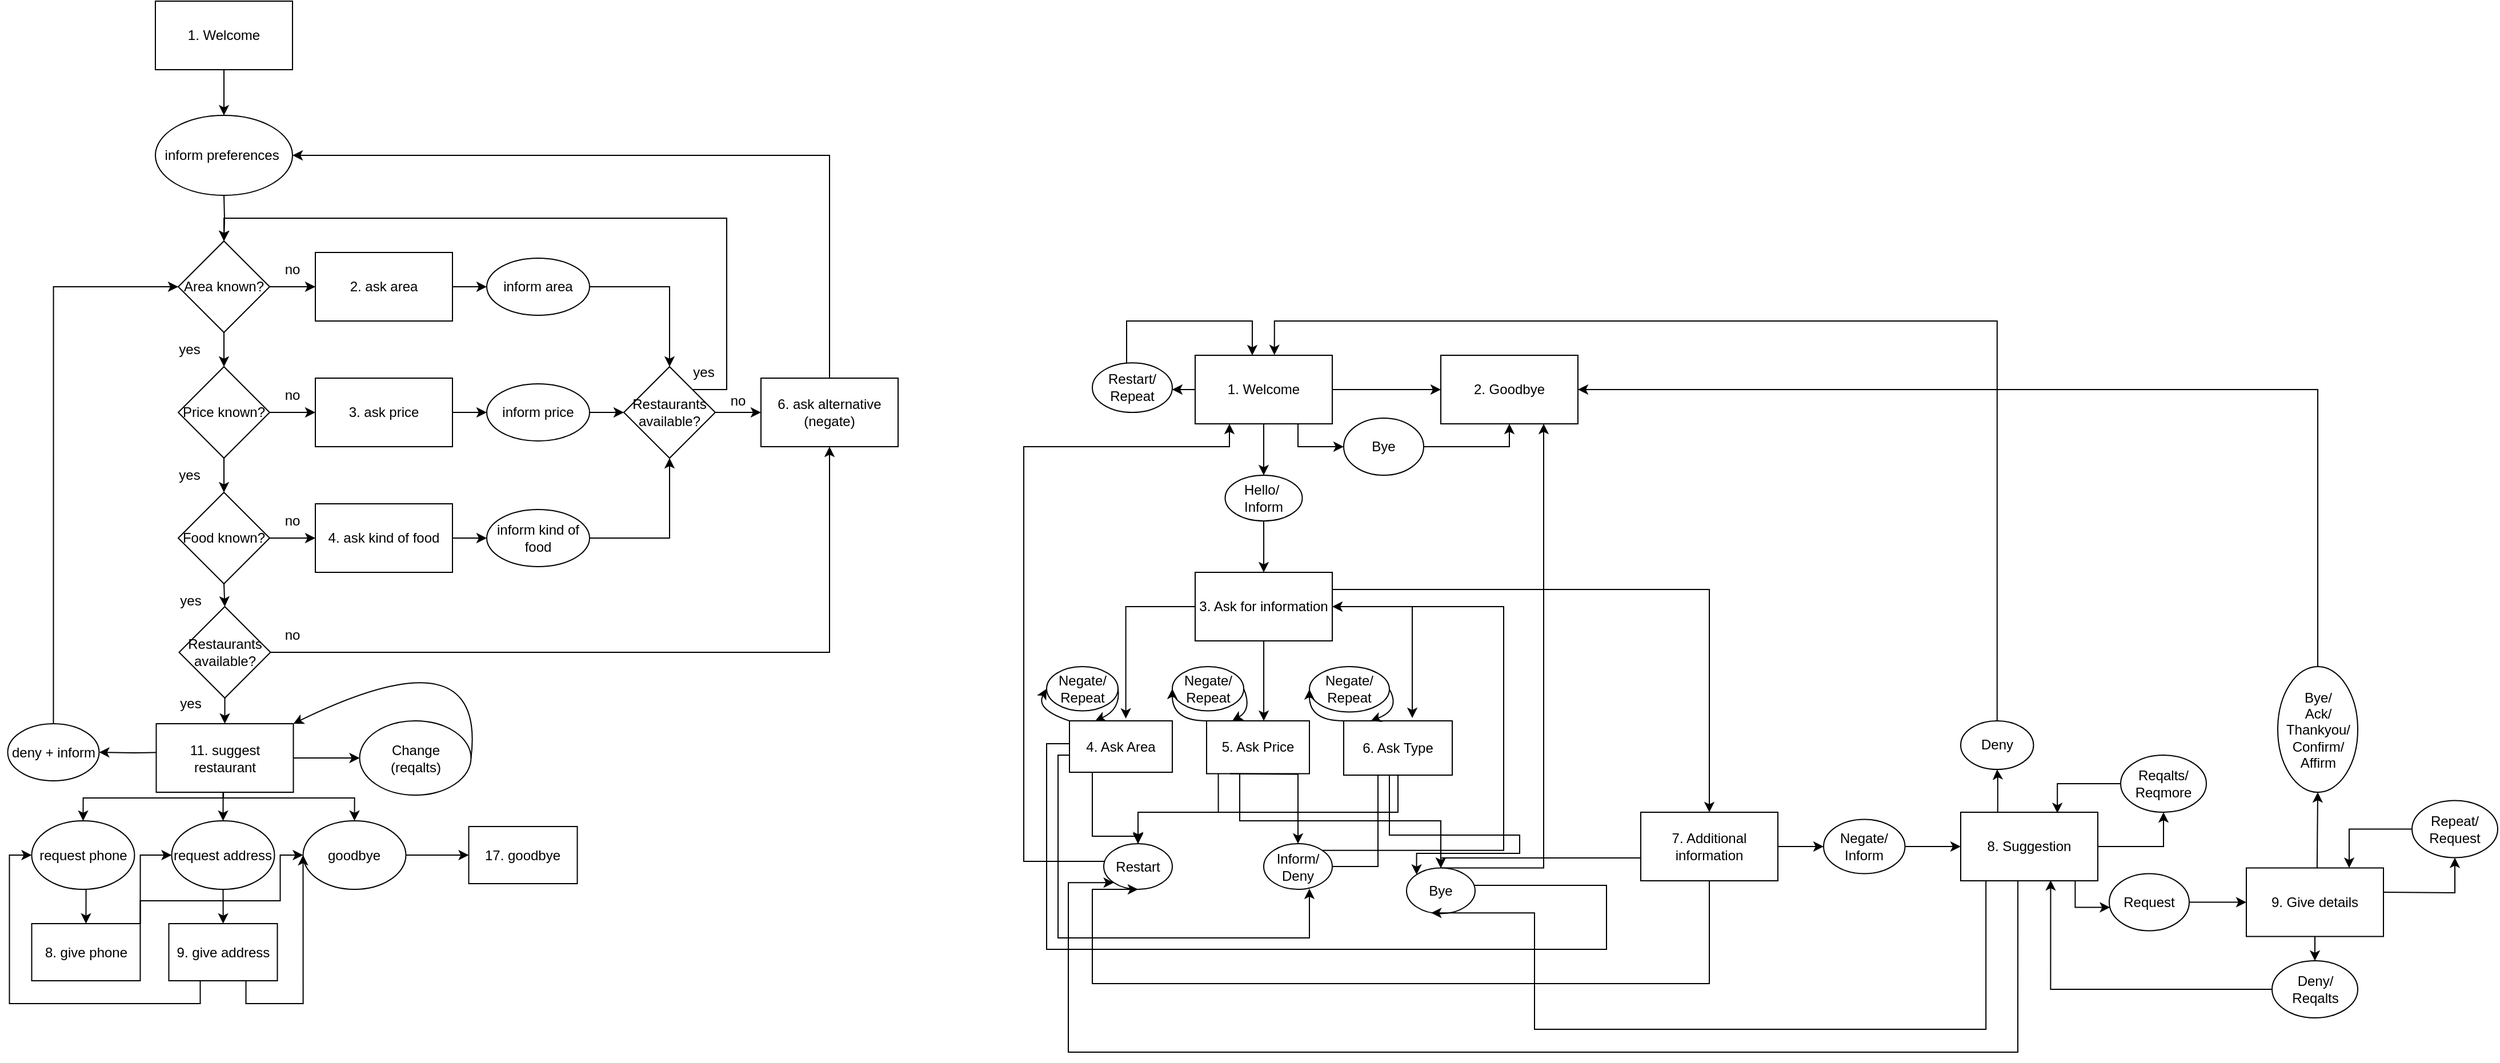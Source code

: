 <mxfile version="22.0.2" type="github">
  <diagram name="Seite-1" id="Z--VdE2tIObyakfptAN0">
    <mxGraphModel dx="1434" dy="790" grid="1" gridSize="10" guides="1" tooltips="1" connect="1" arrows="1" fold="1" page="1" pageScale="1" pageWidth="850" pageHeight="1100" math="0" shadow="0">
      <root>
        <mxCell id="0" />
        <mxCell id="1" parent="0" />
        <mxCell id="nFKd9XZwk59usLzo8zVO-6" style="edgeStyle=orthogonalEdgeStyle;rounded=0;orthogonalLoop=1;jettySize=auto;html=1;exitX=0.5;exitY=1;exitDx=0;exitDy=0;entryX=0.5;entryY=0;entryDx=0;entryDy=0;" parent="1" source="nFKd9XZwk59usLzo8zVO-4" target="nFKd9XZwk59usLzo8zVO-13" edge="1">
          <mxGeometry relative="1" as="geometry">
            <mxPoint x="210" y="180" as="targetPoint" />
          </mxGeometry>
        </mxCell>
        <mxCell id="nFKd9XZwk59usLzo8zVO-4" value="1. Welcome" style="rounded=0;whiteSpace=wrap;html=1;" parent="1" vertex="1">
          <mxGeometry x="150" y="70" width="120" height="60" as="geometry" />
        </mxCell>
        <mxCell id="nFKd9XZwk59usLzo8zVO-11" style="edgeStyle=orthogonalEdgeStyle;rounded=0;orthogonalLoop=1;jettySize=auto;html=1;exitX=0.5;exitY=1;exitDx=0;exitDy=0;entryX=0.5;entryY=0;entryDx=0;entryDy=0;" parent="1" target="nFKd9XZwk59usLzo8zVO-12" edge="1">
          <mxGeometry relative="1" as="geometry">
            <mxPoint x="210" y="240" as="sourcePoint" />
            <mxPoint x="210" y="280" as="targetPoint" />
          </mxGeometry>
        </mxCell>
        <mxCell id="nFKd9XZwk59usLzo8zVO-16" style="edgeStyle=orthogonalEdgeStyle;rounded=0;orthogonalLoop=1;jettySize=auto;html=1;exitX=0.5;exitY=1;exitDx=0;exitDy=0;entryX=0.5;entryY=0;entryDx=0;entryDy=0;" parent="1" source="nFKd9XZwk59usLzo8zVO-12" target="nFKd9XZwk59usLzo8zVO-15" edge="1">
          <mxGeometry relative="1" as="geometry" />
        </mxCell>
        <mxCell id="nFKd9XZwk59usLzo8zVO-18" style="edgeStyle=orthogonalEdgeStyle;rounded=0;orthogonalLoop=1;jettySize=auto;html=1;exitX=1;exitY=0.5;exitDx=0;exitDy=0;" parent="1" source="nFKd9XZwk59usLzo8zVO-12" target="nFKd9XZwk59usLzo8zVO-14" edge="1">
          <mxGeometry relative="1" as="geometry" />
        </mxCell>
        <mxCell id="nFKd9XZwk59usLzo8zVO-12" value="Area known?" style="rhombus;whiteSpace=wrap;html=1;" parent="1" vertex="1">
          <mxGeometry x="170" y="280" width="80" height="80" as="geometry" />
        </mxCell>
        <mxCell id="nFKd9XZwk59usLzo8zVO-13" value="inform preferences&amp;nbsp;" style="ellipse;whiteSpace=wrap;html=1;" parent="1" vertex="1">
          <mxGeometry x="150" y="170" width="120" height="70" as="geometry" />
        </mxCell>
        <mxCell id="nFKd9XZwk59usLzo8zVO-37" style="edgeStyle=orthogonalEdgeStyle;rounded=0;orthogonalLoop=1;jettySize=auto;html=1;exitX=1;exitY=0.5;exitDx=0;exitDy=0;entryX=0;entryY=0.5;entryDx=0;entryDy=0;" parent="1" source="nFKd9XZwk59usLzo8zVO-14" target="nFKd9XZwk59usLzo8zVO-30" edge="1">
          <mxGeometry relative="1" as="geometry" />
        </mxCell>
        <mxCell id="nFKd9XZwk59usLzo8zVO-14" value="2. ask area" style="rounded=0;whiteSpace=wrap;html=1;" parent="1" vertex="1">
          <mxGeometry x="290" y="290" width="120" height="60" as="geometry" />
        </mxCell>
        <mxCell id="nFKd9XZwk59usLzo8zVO-21" style="edgeStyle=orthogonalEdgeStyle;rounded=0;orthogonalLoop=1;jettySize=auto;html=1;exitX=0.5;exitY=1;exitDx=0;exitDy=0;entryX=0.5;entryY=0;entryDx=0;entryDy=0;" parent="1" source="nFKd9XZwk59usLzo8zVO-15" target="nFKd9XZwk59usLzo8zVO-20" edge="1">
          <mxGeometry relative="1" as="geometry" />
        </mxCell>
        <mxCell id="nFKd9XZwk59usLzo8zVO-27" style="edgeStyle=orthogonalEdgeStyle;rounded=0;orthogonalLoop=1;jettySize=auto;html=1;exitX=1;exitY=0.5;exitDx=0;exitDy=0;entryX=0;entryY=0.5;entryDx=0;entryDy=0;" parent="1" source="nFKd9XZwk59usLzo8zVO-15" target="nFKd9XZwk59usLzo8zVO-23" edge="1">
          <mxGeometry relative="1" as="geometry" />
        </mxCell>
        <mxCell id="nFKd9XZwk59usLzo8zVO-15" value="Price known?" style="rhombus;whiteSpace=wrap;html=1;" parent="1" vertex="1">
          <mxGeometry x="170" y="390" width="80" height="80" as="geometry" />
        </mxCell>
        <mxCell id="nFKd9XZwk59usLzo8zVO-17" value="yes" style="text;html=1;strokeColor=none;fillColor=none;align=center;verticalAlign=middle;whiteSpace=wrap;rounded=0;" parent="1" vertex="1">
          <mxGeometry x="150" y="360" width="60" height="30" as="geometry" />
        </mxCell>
        <mxCell id="nFKd9XZwk59usLzo8zVO-19" value="no" style="text;html=1;strokeColor=none;fillColor=none;align=center;verticalAlign=middle;whiteSpace=wrap;rounded=0;" parent="1" vertex="1">
          <mxGeometry x="240" y="290" width="60" height="30" as="geometry" />
        </mxCell>
        <mxCell id="nFKd9XZwk59usLzo8zVO-28" style="edgeStyle=orthogonalEdgeStyle;rounded=0;orthogonalLoop=1;jettySize=auto;html=1;exitX=1;exitY=0.5;exitDx=0;exitDy=0;entryX=0;entryY=0.5;entryDx=0;entryDy=0;" parent="1" source="nFKd9XZwk59usLzo8zVO-20" target="nFKd9XZwk59usLzo8zVO-25" edge="1">
          <mxGeometry relative="1" as="geometry" />
        </mxCell>
        <mxCell id="bP_TAvZEBF7LXmz3NIP_-32" style="edgeStyle=orthogonalEdgeStyle;rounded=0;orthogonalLoop=1;jettySize=auto;html=1;exitX=0.5;exitY=1;exitDx=0;exitDy=0;entryX=0.5;entryY=0;entryDx=0;entryDy=0;" parent="1" source="nFKd9XZwk59usLzo8zVO-20" target="bP_TAvZEBF7LXmz3NIP_-31" edge="1">
          <mxGeometry relative="1" as="geometry" />
        </mxCell>
        <mxCell id="nFKd9XZwk59usLzo8zVO-20" value="Food known?" style="rhombus;whiteSpace=wrap;html=1;" parent="1" vertex="1">
          <mxGeometry x="170" y="500" width="80" height="80" as="geometry" />
        </mxCell>
        <mxCell id="nFKd9XZwk59usLzo8zVO-22" value="yes" style="text;html=1;strokeColor=none;fillColor=none;align=center;verticalAlign=middle;whiteSpace=wrap;rounded=0;" parent="1" vertex="1">
          <mxGeometry x="150" y="470" width="60" height="30" as="geometry" />
        </mxCell>
        <mxCell id="nFKd9XZwk59usLzo8zVO-38" style="edgeStyle=orthogonalEdgeStyle;rounded=0;orthogonalLoop=1;jettySize=auto;html=1;exitX=1;exitY=0.5;exitDx=0;exitDy=0;entryX=0;entryY=0.5;entryDx=0;entryDy=0;" parent="1" source="nFKd9XZwk59usLzo8zVO-23" target="nFKd9XZwk59usLzo8zVO-35" edge="1">
          <mxGeometry relative="1" as="geometry" />
        </mxCell>
        <mxCell id="nFKd9XZwk59usLzo8zVO-23" value="3. ask price" style="rounded=0;whiteSpace=wrap;html=1;" parent="1" vertex="1">
          <mxGeometry x="290" y="400" width="120" height="60" as="geometry" />
        </mxCell>
        <mxCell id="nFKd9XZwk59usLzo8zVO-24" value="no" style="text;html=1;strokeColor=none;fillColor=none;align=center;verticalAlign=middle;whiteSpace=wrap;rounded=0;" parent="1" vertex="1">
          <mxGeometry x="240" y="400" width="60" height="30" as="geometry" />
        </mxCell>
        <mxCell id="nFKd9XZwk59usLzo8zVO-44" style="edgeStyle=orthogonalEdgeStyle;rounded=0;orthogonalLoop=1;jettySize=auto;html=1;exitX=1;exitY=0.5;exitDx=0;exitDy=0;entryX=0;entryY=0.5;entryDx=0;entryDy=0;" parent="1" source="nFKd9XZwk59usLzo8zVO-25" target="nFKd9XZwk59usLzo8zVO-41" edge="1">
          <mxGeometry relative="1" as="geometry" />
        </mxCell>
        <mxCell id="nFKd9XZwk59usLzo8zVO-25" value="4. ask kind of food" style="rounded=0;whiteSpace=wrap;html=1;" parent="1" vertex="1">
          <mxGeometry x="290" y="510" width="120" height="60" as="geometry" />
        </mxCell>
        <mxCell id="nFKd9XZwk59usLzo8zVO-26" value="no" style="text;html=1;strokeColor=none;fillColor=none;align=center;verticalAlign=middle;whiteSpace=wrap;rounded=0;" parent="1" vertex="1">
          <mxGeometry x="240" y="510" width="60" height="30" as="geometry" />
        </mxCell>
        <mxCell id="bP_TAvZEBF7LXmz3NIP_-22" style="edgeStyle=orthogonalEdgeStyle;rounded=0;orthogonalLoop=1;jettySize=auto;html=1;exitX=1;exitY=0.5;exitDx=0;exitDy=0;entryX=0.5;entryY=0;entryDx=0;entryDy=0;" parent="1" source="nFKd9XZwk59usLzo8zVO-30" target="nFKd9XZwk59usLzo8zVO-54" edge="1">
          <mxGeometry relative="1" as="geometry" />
        </mxCell>
        <mxCell id="nFKd9XZwk59usLzo8zVO-30" value="inform area" style="ellipse;whiteSpace=wrap;html=1;" parent="1" vertex="1">
          <mxGeometry x="440" y="295" width="90" height="50" as="geometry" />
        </mxCell>
        <mxCell id="bP_TAvZEBF7LXmz3NIP_-23" style="edgeStyle=orthogonalEdgeStyle;rounded=0;orthogonalLoop=1;jettySize=auto;html=1;exitX=1;exitY=0.5;exitDx=0;exitDy=0;entryX=0;entryY=0.5;entryDx=0;entryDy=0;" parent="1" source="nFKd9XZwk59usLzo8zVO-35" target="nFKd9XZwk59usLzo8zVO-54" edge="1">
          <mxGeometry relative="1" as="geometry" />
        </mxCell>
        <mxCell id="nFKd9XZwk59usLzo8zVO-35" value="inform price" style="ellipse;whiteSpace=wrap;html=1;" parent="1" vertex="1">
          <mxGeometry x="440" y="405" width="90" height="50" as="geometry" />
        </mxCell>
        <mxCell id="bP_TAvZEBF7LXmz3NIP_-24" style="edgeStyle=orthogonalEdgeStyle;rounded=0;orthogonalLoop=1;jettySize=auto;html=1;exitX=1;exitY=0.5;exitDx=0;exitDy=0;entryX=0.5;entryY=1;entryDx=0;entryDy=0;" parent="1" source="nFKd9XZwk59usLzo8zVO-41" target="nFKd9XZwk59usLzo8zVO-54" edge="1">
          <mxGeometry relative="1" as="geometry" />
        </mxCell>
        <mxCell id="nFKd9XZwk59usLzo8zVO-41" value="inform kind of food" style="ellipse;whiteSpace=wrap;html=1;" parent="1" vertex="1">
          <mxGeometry x="440" y="515" width="90" height="50" as="geometry" />
        </mxCell>
        <mxCell id="nFKd9XZwk59usLzo8zVO-48" style="edgeStyle=orthogonalEdgeStyle;rounded=0;orthogonalLoop=1;jettySize=auto;html=1;exitX=0;exitY=0.5;exitDx=0;exitDy=0;entryX=1;entryY=0.5;entryDx=0;entryDy=0;" parent="1" target="nFKd9XZwk59usLzo8zVO-47" edge="1">
          <mxGeometry relative="1" as="geometry">
            <mxPoint x="160.75" y="727.5" as="sourcePoint" />
          </mxGeometry>
        </mxCell>
        <mxCell id="nFKd9XZwk59usLzo8zVO-49" style="edgeStyle=orthogonalEdgeStyle;rounded=0;orthogonalLoop=1;jettySize=auto;html=1;exitX=0.5;exitY=0;exitDx=0;exitDy=0;entryX=0;entryY=0.5;entryDx=0;entryDy=0;" parent="1" source="nFKd9XZwk59usLzo8zVO-47" target="nFKd9XZwk59usLzo8zVO-12" edge="1">
          <mxGeometry relative="1" as="geometry" />
        </mxCell>
        <mxCell id="nFKd9XZwk59usLzo8zVO-47" value="deny + inform" style="ellipse;whiteSpace=wrap;html=1;" parent="1" vertex="1">
          <mxGeometry x="20.75" y="702.5" width="80" height="50" as="geometry" />
        </mxCell>
        <mxCell id="bP_TAvZEBF7LXmz3NIP_-30" style="edgeStyle=orthogonalEdgeStyle;rounded=0;orthogonalLoop=1;jettySize=auto;html=1;exitX=0.5;exitY=0;exitDx=0;exitDy=0;entryX=1;entryY=0.5;entryDx=0;entryDy=0;" parent="1" source="nFKd9XZwk59usLzo8zVO-53" target="nFKd9XZwk59usLzo8zVO-13" edge="1">
          <mxGeometry relative="1" as="geometry" />
        </mxCell>
        <mxCell id="nFKd9XZwk59usLzo8zVO-53" value="6. ask alternative (negate)" style="rounded=0;whiteSpace=wrap;html=1;" parent="1" vertex="1">
          <mxGeometry x="680" y="400" width="120" height="60" as="geometry" />
        </mxCell>
        <mxCell id="bP_TAvZEBF7LXmz3NIP_-25" style="edgeStyle=orthogonalEdgeStyle;rounded=0;orthogonalLoop=1;jettySize=auto;html=1;exitX=1;exitY=0.5;exitDx=0;exitDy=0;entryX=0;entryY=0.5;entryDx=0;entryDy=0;" parent="1" source="nFKd9XZwk59usLzo8zVO-54" target="nFKd9XZwk59usLzo8zVO-53" edge="1">
          <mxGeometry relative="1" as="geometry" />
        </mxCell>
        <mxCell id="bP_TAvZEBF7LXmz3NIP_-26" style="edgeStyle=orthogonalEdgeStyle;rounded=0;orthogonalLoop=1;jettySize=auto;html=1;exitX=1;exitY=0;exitDx=0;exitDy=0;entryX=0.5;entryY=0;entryDx=0;entryDy=0;" parent="1" source="nFKd9XZwk59usLzo8zVO-54" target="nFKd9XZwk59usLzo8zVO-12" edge="1">
          <mxGeometry relative="1" as="geometry">
            <Array as="points">
              <mxPoint x="650" y="410" />
              <mxPoint x="650" y="260" />
              <mxPoint x="210" y="260" />
            </Array>
          </mxGeometry>
        </mxCell>
        <mxCell id="nFKd9XZwk59usLzo8zVO-54" value="Restaurants available?" style="rhombus;whiteSpace=wrap;html=1;" parent="1" vertex="1">
          <mxGeometry x="560" y="390" width="80" height="80" as="geometry" />
        </mxCell>
        <mxCell id="nFKd9XZwk59usLzo8zVO-60" style="edgeStyle=orthogonalEdgeStyle;rounded=0;orthogonalLoop=1;jettySize=auto;html=1;exitX=1;exitY=0.5;exitDx=0;exitDy=0;entryX=0;entryY=0.5;entryDx=0;entryDy=0;" parent="1" source="nFKd9XZwk59usLzo8zVO-55" target="nFKd9XZwk59usLzo8zVO-59" edge="1">
          <mxGeometry relative="1" as="geometry" />
        </mxCell>
        <mxCell id="bP_TAvZEBF7LXmz3NIP_-2" style="edgeStyle=orthogonalEdgeStyle;rounded=0;orthogonalLoop=1;jettySize=auto;html=1;exitX=0.5;exitY=1;exitDx=0;exitDy=0;entryX=0.5;entryY=0;entryDx=0;entryDy=0;" parent="1" source="nFKd9XZwk59usLzo8zVO-55" target="nFKd9XZwk59usLzo8zVO-65" edge="1">
          <mxGeometry relative="1" as="geometry" />
        </mxCell>
        <mxCell id="bP_TAvZEBF7LXmz3NIP_-5" style="edgeStyle=orthogonalEdgeStyle;rounded=0;orthogonalLoop=1;jettySize=auto;html=1;exitX=0.488;exitY=0.993;exitDx=0;exitDy=0;entryX=0.5;entryY=0;entryDx=0;entryDy=0;exitPerimeter=0;" parent="1" source="nFKd9XZwk59usLzo8zVO-55" target="nFKd9XZwk59usLzo8zVO-64" edge="1">
          <mxGeometry relative="1" as="geometry">
            <Array as="points">
              <mxPoint x="209.75" y="767.5" />
              <mxPoint x="86.75" y="767.5" />
            </Array>
          </mxGeometry>
        </mxCell>
        <mxCell id="bP_TAvZEBF7LXmz3NIP_-6" style="edgeStyle=orthogonalEdgeStyle;rounded=0;orthogonalLoop=1;jettySize=auto;html=1;exitX=0.49;exitY=0.997;exitDx=0;exitDy=0;entryX=0.5;entryY=0;entryDx=0;entryDy=0;exitPerimeter=0;" parent="1" source="nFKd9XZwk59usLzo8zVO-55" target="nFKd9XZwk59usLzo8zVO-66" edge="1">
          <mxGeometry relative="1" as="geometry">
            <Array as="points">
              <mxPoint x="209.75" y="767.5" />
              <mxPoint x="323.75" y="767.5" />
            </Array>
          </mxGeometry>
        </mxCell>
        <mxCell id="nFKd9XZwk59usLzo8zVO-55" value="11. suggest restaurant" style="rounded=0;whiteSpace=wrap;html=1;" parent="1" vertex="1">
          <mxGeometry x="150.75" y="702.5" width="120" height="60" as="geometry" />
        </mxCell>
        <mxCell id="nFKd9XZwk59usLzo8zVO-58" value="yes" style="text;html=1;strokeColor=none;fillColor=none;align=center;verticalAlign=middle;whiteSpace=wrap;rounded=0;" parent="1" vertex="1">
          <mxGeometry x="150.75" y="580" width="60" height="30" as="geometry" />
        </mxCell>
        <mxCell id="nFKd9XZwk59usLzo8zVO-59" value="Change&lt;br style=&quot;border-color: var(--border-color);&quot;&gt;(reqalts)" style="ellipse;whiteSpace=wrap;html=1;" parent="1" vertex="1">
          <mxGeometry x="328.75" y="700" width="97.5" height="65" as="geometry" />
        </mxCell>
        <mxCell id="nFKd9XZwk59usLzo8zVO-63" value="" style="curved=1;endArrow=classic;html=1;rounded=0;exitX=1;exitY=0.5;exitDx=0;exitDy=0;entryX=1;entryY=0;entryDx=0;entryDy=0;" parent="1" source="nFKd9XZwk59usLzo8zVO-59" target="nFKd9XZwk59usLzo8zVO-55" edge="1">
          <mxGeometry width="50" height="50" relative="1" as="geometry">
            <mxPoint x="390" y="620" as="sourcePoint" />
            <mxPoint x="440" y="570" as="targetPoint" />
            <Array as="points">
              <mxPoint x="440" y="620" />
            </Array>
          </mxGeometry>
        </mxCell>
        <mxCell id="bP_TAvZEBF7LXmz3NIP_-7" style="edgeStyle=orthogonalEdgeStyle;rounded=0;orthogonalLoop=1;jettySize=auto;html=1;exitX=0.5;exitY=1;exitDx=0;exitDy=0;entryX=0.5;entryY=0;entryDx=0;entryDy=0;" parent="1" source="nFKd9XZwk59usLzo8zVO-64" target="nFKd9XZwk59usLzo8zVO-67" edge="1">
          <mxGeometry relative="1" as="geometry" />
        </mxCell>
        <mxCell id="nFKd9XZwk59usLzo8zVO-64" value="request phone" style="ellipse;whiteSpace=wrap;html=1;" parent="1" vertex="1">
          <mxGeometry x="41.75" y="787.5" width="90" height="60" as="geometry" />
        </mxCell>
        <mxCell id="bP_TAvZEBF7LXmz3NIP_-16" style="edgeStyle=orthogonalEdgeStyle;rounded=0;orthogonalLoop=1;jettySize=auto;html=1;exitX=0.5;exitY=1;exitDx=0;exitDy=0;" parent="1" source="nFKd9XZwk59usLzo8zVO-65" target="nFKd9XZwk59usLzo8zVO-68" edge="1">
          <mxGeometry relative="1" as="geometry" />
        </mxCell>
        <mxCell id="nFKd9XZwk59usLzo8zVO-65" value="request address" style="ellipse;whiteSpace=wrap;html=1;" parent="1" vertex="1">
          <mxGeometry x="164.25" y="787.5" width="90" height="60" as="geometry" />
        </mxCell>
        <mxCell id="bP_TAvZEBF7LXmz3NIP_-21" style="edgeStyle=orthogonalEdgeStyle;rounded=0;orthogonalLoop=1;jettySize=auto;html=1;exitX=1;exitY=0.5;exitDx=0;exitDy=0;entryX=0;entryY=0.5;entryDx=0;entryDy=0;" parent="1" source="nFKd9XZwk59usLzo8zVO-66" target="nFKd9XZwk59usLzo8zVO-70" edge="1">
          <mxGeometry relative="1" as="geometry" />
        </mxCell>
        <mxCell id="nFKd9XZwk59usLzo8zVO-66" value="goodbye" style="ellipse;whiteSpace=wrap;html=1;" parent="1" vertex="1">
          <mxGeometry x="279.25" y="787.5" width="90" height="60" as="geometry" />
        </mxCell>
        <mxCell id="bP_TAvZEBF7LXmz3NIP_-14" style="edgeStyle=orthogonalEdgeStyle;rounded=0;orthogonalLoop=1;jettySize=auto;html=1;exitX=1;exitY=0;exitDx=0;exitDy=0;entryX=0;entryY=0.5;entryDx=0;entryDy=0;" parent="1" source="nFKd9XZwk59usLzo8zVO-67" target="nFKd9XZwk59usLzo8zVO-65" edge="1">
          <mxGeometry relative="1" as="geometry" />
        </mxCell>
        <mxCell id="bP_TAvZEBF7LXmz3NIP_-15" style="edgeStyle=orthogonalEdgeStyle;rounded=0;orthogonalLoop=1;jettySize=auto;html=1;exitX=1;exitY=0;exitDx=0;exitDy=0;entryX=0;entryY=0.5;entryDx=0;entryDy=0;" parent="1" source="nFKd9XZwk59usLzo8zVO-67" target="nFKd9XZwk59usLzo8zVO-66" edge="1">
          <mxGeometry relative="1" as="geometry">
            <Array as="points">
              <mxPoint x="136.25" y="857.5" />
              <mxPoint x="259.25" y="857.5" />
              <mxPoint x="259.25" y="817.5" />
            </Array>
          </mxGeometry>
        </mxCell>
        <mxCell id="nFKd9XZwk59usLzo8zVO-67" value="8. give phone" style="rounded=0;whiteSpace=wrap;html=1;" parent="1" vertex="1">
          <mxGeometry x="41.75" y="877.5" width="95" height="50" as="geometry" />
        </mxCell>
        <mxCell id="bP_TAvZEBF7LXmz3NIP_-17" style="edgeStyle=orthogonalEdgeStyle;rounded=0;orthogonalLoop=1;jettySize=auto;html=1;exitX=0;exitY=0;exitDx=0;exitDy=0;" parent="1" source="nFKd9XZwk59usLzo8zVO-68" edge="1">
          <mxGeometry relative="1" as="geometry">
            <mxPoint x="161.56" y="877.5" as="targetPoint" />
          </mxGeometry>
        </mxCell>
        <mxCell id="bP_TAvZEBF7LXmz3NIP_-19" style="edgeStyle=orthogonalEdgeStyle;rounded=0;orthogonalLoop=1;jettySize=auto;html=1;exitX=0.5;exitY=1;exitDx=0;exitDy=0;entryX=0;entryY=0.5;entryDx=0;entryDy=0;" parent="1" source="nFKd9XZwk59usLzo8zVO-68" target="nFKd9XZwk59usLzo8zVO-64" edge="1">
          <mxGeometry relative="1" as="geometry">
            <Array as="points">
              <mxPoint x="189.25" y="927.5" />
              <mxPoint x="189.25" y="947.5" />
              <mxPoint x="22.25" y="947.5" />
              <mxPoint x="22.25" y="817.5" />
            </Array>
          </mxGeometry>
        </mxCell>
        <mxCell id="bP_TAvZEBF7LXmz3NIP_-20" style="edgeStyle=orthogonalEdgeStyle;rounded=0;orthogonalLoop=1;jettySize=auto;html=1;exitX=0.5;exitY=1;exitDx=0;exitDy=0;" parent="1" source="nFKd9XZwk59usLzo8zVO-68" edge="1">
          <mxGeometry relative="1" as="geometry">
            <mxPoint x="279.25" y="817.5" as="targetPoint" />
            <Array as="points">
              <mxPoint x="229.25" y="927.5" />
              <mxPoint x="229.25" y="947.5" />
              <mxPoint x="279.25" y="947.5" />
            </Array>
          </mxGeometry>
        </mxCell>
        <mxCell id="nFKd9XZwk59usLzo8zVO-68" value="9. give address" style="rounded=0;whiteSpace=wrap;html=1;" parent="1" vertex="1">
          <mxGeometry x="161.75" y="877.5" width="95" height="50" as="geometry" />
        </mxCell>
        <mxCell id="nFKd9XZwk59usLzo8zVO-70" value="17. goodbye" style="rounded=0;whiteSpace=wrap;html=1;" parent="1" vertex="1">
          <mxGeometry x="424.25" y="792.5" width="95" height="50" as="geometry" />
        </mxCell>
        <mxCell id="bP_TAvZEBF7LXmz3NIP_-28" value="no" style="text;html=1;strokeColor=none;fillColor=none;align=center;verticalAlign=middle;whiteSpace=wrap;rounded=0;" parent="1" vertex="1">
          <mxGeometry x="630" y="405" width="60" height="30" as="geometry" />
        </mxCell>
        <mxCell id="bP_TAvZEBF7LXmz3NIP_-29" value="yes" style="text;html=1;strokeColor=none;fillColor=none;align=center;verticalAlign=middle;whiteSpace=wrap;rounded=0;" parent="1" vertex="1">
          <mxGeometry x="600" y="380" width="60" height="30" as="geometry" />
        </mxCell>
        <mxCell id="bP_TAvZEBF7LXmz3NIP_-33" style="edgeStyle=orthogonalEdgeStyle;rounded=0;orthogonalLoop=1;jettySize=auto;html=1;exitX=0.5;exitY=1;exitDx=0;exitDy=0;entryX=0.5;entryY=0;entryDx=0;entryDy=0;" parent="1" source="bP_TAvZEBF7LXmz3NIP_-31" target="nFKd9XZwk59usLzo8zVO-55" edge="1">
          <mxGeometry relative="1" as="geometry" />
        </mxCell>
        <mxCell id="bP_TAvZEBF7LXmz3NIP_-35" style="edgeStyle=orthogonalEdgeStyle;rounded=0;orthogonalLoop=1;jettySize=auto;html=1;exitX=1;exitY=0.5;exitDx=0;exitDy=0;entryX=0.5;entryY=1;entryDx=0;entryDy=0;" parent="1" source="bP_TAvZEBF7LXmz3NIP_-31" target="nFKd9XZwk59usLzo8zVO-53" edge="1">
          <mxGeometry relative="1" as="geometry" />
        </mxCell>
        <mxCell id="bP_TAvZEBF7LXmz3NIP_-31" value="Restaurants available?" style="rhombus;whiteSpace=wrap;html=1;" parent="1" vertex="1">
          <mxGeometry x="170.75" y="600" width="80" height="80" as="geometry" />
        </mxCell>
        <mxCell id="bP_TAvZEBF7LXmz3NIP_-34" value="yes" style="text;html=1;strokeColor=none;fillColor=none;align=center;verticalAlign=middle;whiteSpace=wrap;rounded=0;" parent="1" vertex="1">
          <mxGeometry x="150.75" y="670" width="60" height="30" as="geometry" />
        </mxCell>
        <mxCell id="bP_TAvZEBF7LXmz3NIP_-36" value="no" style="text;html=1;strokeColor=none;fillColor=none;align=center;verticalAlign=middle;whiteSpace=wrap;rounded=0;" parent="1" vertex="1">
          <mxGeometry x="240" y="610" width="60" height="30" as="geometry" />
        </mxCell>
        <mxCell id="SjfyB3PK_ZTr_FAXUnH7-68" style="edgeStyle=orthogonalEdgeStyle;rounded=0;orthogonalLoop=1;jettySize=auto;html=1;entryX=0;entryY=0.5;entryDx=0;entryDy=0;" parent="1" source="SjfyB3PK_ZTr_FAXUnH7-66" target="SjfyB3PK_ZTr_FAXUnH7-67" edge="1">
          <mxGeometry relative="1" as="geometry" />
        </mxCell>
        <mxCell id="SjfyB3PK_ZTr_FAXUnH7-71" style="edgeStyle=orthogonalEdgeStyle;rounded=0;orthogonalLoop=1;jettySize=auto;html=1;entryX=0.5;entryY=0;entryDx=0;entryDy=0;" parent="1" source="SjfyB3PK_ZTr_FAXUnH7-66" target="SjfyB3PK_ZTr_FAXUnH7-70" edge="1">
          <mxGeometry relative="1" as="geometry" />
        </mxCell>
        <mxCell id="SjfyB3PK_ZTr_FAXUnH7-74" style="edgeStyle=orthogonalEdgeStyle;rounded=0;orthogonalLoop=1;jettySize=auto;html=1;entryX=0;entryY=0.5;entryDx=0;entryDy=0;exitX=0.25;exitY=0;exitDx=0;exitDy=0;" parent="1" source="SjfyB3PK_ZTr_FAXUnH7-66" target="SjfyB3PK_ZTr_FAXUnH7-73" edge="1">
          <mxGeometry relative="1" as="geometry">
            <Array as="points">
              <mxPoint x="1150" y="460" />
            </Array>
          </mxGeometry>
        </mxCell>
        <mxCell id="SjfyB3PK_ZTr_FAXUnH7-81" style="edgeStyle=orthogonalEdgeStyle;rounded=0;orthogonalLoop=1;jettySize=auto;html=1;" parent="1" source="SjfyB3PK_ZTr_FAXUnH7-66" target="SjfyB3PK_ZTr_FAXUnH7-80" edge="1">
          <mxGeometry relative="1" as="geometry">
            <Array as="points">
              <mxPoint x="1040" y="420" />
              <mxPoint x="1040" y="420" />
            </Array>
          </mxGeometry>
        </mxCell>
        <mxCell id="SjfyB3PK_ZTr_FAXUnH7-66" value="1. Welcome" style="rounded=0;whiteSpace=wrap;html=1;direction=west;" parent="1" vertex="1">
          <mxGeometry x="1060" y="380" width="120" height="60" as="geometry" />
        </mxCell>
        <mxCell id="SjfyB3PK_ZTr_FAXUnH7-67" value="2. Goodbye" style="rounded=0;whiteSpace=wrap;html=1;" parent="1" vertex="1">
          <mxGeometry x="1275" y="380" width="120" height="60" as="geometry" />
        </mxCell>
        <mxCell id="SjfyB3PK_ZTr_FAXUnH7-88" style="edgeStyle=orthogonalEdgeStyle;rounded=0;orthogonalLoop=1;jettySize=auto;html=1;entryX=0.548;entryY=-0.044;entryDx=0;entryDy=0;entryPerimeter=0;exitX=0;exitY=0.5;exitDx=0;exitDy=0;" parent="1" source="SjfyB3PK_ZTr_FAXUnH7-69" target="SjfyB3PK_ZTr_FAXUnH7-83" edge="1">
          <mxGeometry relative="1" as="geometry">
            <mxPoint x="1030" y="690" as="targetPoint" />
          </mxGeometry>
        </mxCell>
        <mxCell id="SjfyB3PK_ZTr_FAXUnH7-91" style="edgeStyle=orthogonalEdgeStyle;rounded=0;orthogonalLoop=1;jettySize=auto;html=1;exitX=1;exitY=0.5;exitDx=0;exitDy=0;entryX=0.632;entryY=-0.053;entryDx=0;entryDy=0;entryPerimeter=0;" parent="1" source="SjfyB3PK_ZTr_FAXUnH7-69" target="SjfyB3PK_ZTr_FAXUnH7-86" edge="1">
          <mxGeometry relative="1" as="geometry" />
        </mxCell>
        <mxCell id="SjfyB3PK_ZTr_FAXUnH7-134" style="edgeStyle=orthogonalEdgeStyle;rounded=0;orthogonalLoop=1;jettySize=auto;html=1;exitX=1;exitY=0.25;exitDx=0;exitDy=0;entryX=0.5;entryY=0;entryDx=0;entryDy=0;" parent="1" source="SjfyB3PK_ZTr_FAXUnH7-69" target="SjfyB3PK_ZTr_FAXUnH7-132" edge="1">
          <mxGeometry relative="1" as="geometry">
            <Array as="points">
              <mxPoint x="1510" y="585" />
            </Array>
          </mxGeometry>
        </mxCell>
        <mxCell id="SjfyB3PK_ZTr_FAXUnH7-69" value="3. Ask for information" style="rounded=0;whiteSpace=wrap;html=1;" parent="1" vertex="1">
          <mxGeometry x="1060" y="570" width="120" height="60" as="geometry" />
        </mxCell>
        <mxCell id="SjfyB3PK_ZTr_FAXUnH7-72" style="edgeStyle=orthogonalEdgeStyle;rounded=0;orthogonalLoop=1;jettySize=auto;html=1;entryX=0.5;entryY=0;entryDx=0;entryDy=0;" parent="1" source="SjfyB3PK_ZTr_FAXUnH7-70" target="SjfyB3PK_ZTr_FAXUnH7-69" edge="1">
          <mxGeometry relative="1" as="geometry" />
        </mxCell>
        <mxCell id="SjfyB3PK_ZTr_FAXUnH7-70" value="Hello/&amp;nbsp;&lt;br&gt;Inform" style="ellipse;whiteSpace=wrap;html=1;" parent="1" vertex="1">
          <mxGeometry x="1086.25" y="485" width="67.5" height="40" as="geometry" />
        </mxCell>
        <mxCell id="SjfyB3PK_ZTr_FAXUnH7-75" style="edgeStyle=orthogonalEdgeStyle;rounded=0;orthogonalLoop=1;jettySize=auto;html=1;entryX=0.5;entryY=1;entryDx=0;entryDy=0;" parent="1" source="SjfyB3PK_ZTr_FAXUnH7-73" target="SjfyB3PK_ZTr_FAXUnH7-67" edge="1">
          <mxGeometry relative="1" as="geometry" />
        </mxCell>
        <mxCell id="SjfyB3PK_ZTr_FAXUnH7-73" value="Bye" style="ellipse;whiteSpace=wrap;html=1;" parent="1" vertex="1">
          <mxGeometry x="1190" y="435" width="70" height="50" as="geometry" />
        </mxCell>
        <mxCell id="SjfyB3PK_ZTr_FAXUnH7-82" style="edgeStyle=orthogonalEdgeStyle;rounded=0;orthogonalLoop=1;jettySize=auto;html=1;" parent="1" source="SjfyB3PK_ZTr_FAXUnH7-80" edge="1">
          <mxGeometry relative="1" as="geometry">
            <mxPoint x="1110" y="380" as="targetPoint" />
            <Array as="points">
              <mxPoint x="1000" y="350" />
              <mxPoint x="1110" y="350" />
              <mxPoint x="1110" y="380" />
            </Array>
          </mxGeometry>
        </mxCell>
        <mxCell id="SjfyB3PK_ZTr_FAXUnH7-80" value="Restart/&lt;br&gt;Repeat" style="ellipse;whiteSpace=wrap;html=1;" parent="1" vertex="1">
          <mxGeometry x="970" y="386.66" width="70" height="43.34" as="geometry" />
        </mxCell>
        <mxCell id="SjfyB3PK_ZTr_FAXUnH7-126" style="edgeStyle=orthogonalEdgeStyle;rounded=0;orthogonalLoop=1;jettySize=auto;html=1;entryX=0.501;entryY=-0.03;entryDx=0;entryDy=0;entryPerimeter=0;" parent="1" source="SjfyB3PK_ZTr_FAXUnH7-83" target="SjfyB3PK_ZTr_FAXUnH7-98" edge="1">
          <mxGeometry relative="1" as="geometry">
            <Array as="points">
              <mxPoint x="970" y="801" />
            </Array>
          </mxGeometry>
        </mxCell>
        <mxCell id="SjfyB3PK_ZTr_FAXUnH7-127" style="edgeStyle=orthogonalEdgeStyle;rounded=0;orthogonalLoop=1;jettySize=auto;html=1;entryX=1;entryY=1;entryDx=0;entryDy=0;" parent="1" source="SjfyB3PK_ZTr_FAXUnH7-83" target="SjfyB3PK_ZTr_FAXUnH7-99" edge="1">
          <mxGeometry relative="1" as="geometry">
            <Array as="points">
              <mxPoint x="930" y="720" />
              <mxPoint x="930" y="900" />
              <mxPoint x="1420" y="900" />
              <mxPoint x="1420" y="844" />
            </Array>
          </mxGeometry>
        </mxCell>
        <mxCell id="SjfyB3PK_ZTr_FAXUnH7-128" style="edgeStyle=orthogonalEdgeStyle;rounded=0;orthogonalLoop=1;jettySize=auto;html=1;entryX=0.657;entryY=0.986;entryDx=0;entryDy=0;entryPerimeter=0;" parent="1" source="SjfyB3PK_ZTr_FAXUnH7-83" target="SjfyB3PK_ZTr_FAXUnH7-100" edge="1">
          <mxGeometry relative="1" as="geometry">
            <Array as="points">
              <mxPoint x="940" y="730" />
              <mxPoint x="940" y="890" />
              <mxPoint x="1160" y="890" />
              <mxPoint x="1160" y="847" />
            </Array>
          </mxGeometry>
        </mxCell>
        <mxCell id="SjfyB3PK_ZTr_FAXUnH7-83" value="4. Ask Area" style="rounded=0;whiteSpace=wrap;html=1;" parent="1" vertex="1">
          <mxGeometry x="950" y="700" width="90" height="45" as="geometry" />
        </mxCell>
        <mxCell id="SjfyB3PK_ZTr_FAXUnH7-119" style="edgeStyle=orthogonalEdgeStyle;rounded=0;orthogonalLoop=1;jettySize=auto;html=1;entryX=0.5;entryY=0;entryDx=0;entryDy=0;exitX=0.322;exitY=1.002;exitDx=0;exitDy=0;exitPerimeter=0;" parent="1" source="SjfyB3PK_ZTr_FAXUnH7-85" target="SjfyB3PK_ZTr_FAXUnH7-99" edge="1">
          <mxGeometry relative="1" as="geometry" />
        </mxCell>
        <mxCell id="SjfyB3PK_ZTr_FAXUnH7-122" style="edgeStyle=orthogonalEdgeStyle;rounded=0;orthogonalLoop=1;jettySize=auto;html=1;exitX=0.114;exitY=0.989;exitDx=0;exitDy=0;entryX=0.5;entryY=0;entryDx=0;entryDy=0;exitPerimeter=0;" parent="1" source="SjfyB3PK_ZTr_FAXUnH7-85" target="SjfyB3PK_ZTr_FAXUnH7-98" edge="1">
          <mxGeometry relative="1" as="geometry">
            <Array as="points">
              <mxPoint x="1080" y="780" />
              <mxPoint x="1010" y="780" />
            </Array>
          </mxGeometry>
        </mxCell>
        <mxCell id="SjfyB3PK_ZTr_FAXUnH7-85" value="5. Ask Price" style="rounded=0;whiteSpace=wrap;html=1;" parent="1" vertex="1">
          <mxGeometry x="1070" y="700" width="90" height="46.25" as="geometry" />
        </mxCell>
        <mxCell id="SjfyB3PK_ZTr_FAXUnH7-123" style="edgeStyle=orthogonalEdgeStyle;rounded=0;orthogonalLoop=1;jettySize=auto;html=1;exitX=0.25;exitY=1;exitDx=0;exitDy=0;entryX=0;entryY=0.5;entryDx=0;entryDy=0;" parent="1" source="SjfyB3PK_ZTr_FAXUnH7-86" target="SjfyB3PK_ZTr_FAXUnH7-100" edge="1">
          <mxGeometry relative="1" as="geometry">
            <Array as="points">
              <mxPoint x="1220" y="748" />
              <mxPoint x="1220" y="828" />
            </Array>
          </mxGeometry>
        </mxCell>
        <mxCell id="SjfyB3PK_ZTr_FAXUnH7-124" style="edgeStyle=orthogonalEdgeStyle;rounded=0;orthogonalLoop=1;jettySize=auto;html=1;exitX=0.421;exitY=1;exitDx=0;exitDy=0;entryX=0;entryY=0;entryDx=0;entryDy=0;exitPerimeter=0;" parent="1" source="SjfyB3PK_ZTr_FAXUnH7-86" target="SjfyB3PK_ZTr_FAXUnH7-99" edge="1">
          <mxGeometry relative="1" as="geometry">
            <Array as="points">
              <mxPoint x="1230" y="800" />
              <mxPoint x="1344" y="800" />
              <mxPoint x="1344" y="816" />
            </Array>
            <mxPoint x="1240" y="750" as="sourcePoint" />
            <mxPoint x="1367.5" y="812.5" as="targetPoint" />
          </mxGeometry>
        </mxCell>
        <mxCell id="SjfyB3PK_ZTr_FAXUnH7-125" style="edgeStyle=orthogonalEdgeStyle;rounded=0;orthogonalLoop=1;jettySize=auto;html=1;entryX=0.5;entryY=0;entryDx=0;entryDy=0;" parent="1" source="SjfyB3PK_ZTr_FAXUnH7-86" target="SjfyB3PK_ZTr_FAXUnH7-98" edge="1">
          <mxGeometry relative="1" as="geometry">
            <Array as="points">
              <mxPoint x="1238" y="780" />
              <mxPoint x="1010" y="780" />
            </Array>
          </mxGeometry>
        </mxCell>
        <mxCell id="SjfyB3PK_ZTr_FAXUnH7-86" value="6. Ask Type" style="rounded=0;whiteSpace=wrap;html=1;" parent="1" vertex="1">
          <mxGeometry x="1190" y="700" width="95" height="47.5" as="geometry" />
        </mxCell>
        <mxCell id="SjfyB3PK_ZTr_FAXUnH7-129" style="edgeStyle=orthogonalEdgeStyle;rounded=0;orthogonalLoop=1;jettySize=auto;html=1;entryX=0.75;entryY=0;entryDx=0;entryDy=0;" parent="1" source="SjfyB3PK_ZTr_FAXUnH7-98" target="SjfyB3PK_ZTr_FAXUnH7-66" edge="1">
          <mxGeometry relative="1" as="geometry">
            <Array as="points">
              <mxPoint x="910" y="823" />
              <mxPoint x="910" y="460" />
              <mxPoint x="1090" y="460" />
            </Array>
          </mxGeometry>
        </mxCell>
        <mxCell id="SjfyB3PK_ZTr_FAXUnH7-98" value="Restart" style="ellipse;whiteSpace=wrap;html=1;" parent="1" vertex="1">
          <mxGeometry x="980" y="807.5" width="60" height="40" as="geometry" />
        </mxCell>
        <mxCell id="SjfyB3PK_ZTr_FAXUnH7-131" style="edgeStyle=orthogonalEdgeStyle;rounded=0;orthogonalLoop=1;jettySize=auto;html=1;entryX=0.75;entryY=1;entryDx=0;entryDy=0;exitX=0.5;exitY=0;exitDx=0;exitDy=0;" parent="1" source="SjfyB3PK_ZTr_FAXUnH7-99" target="SjfyB3PK_ZTr_FAXUnH7-67" edge="1">
          <mxGeometry relative="1" as="geometry">
            <Array as="points">
              <mxPoint x="1365" y="590" />
              <mxPoint x="1365" y="590" />
            </Array>
          </mxGeometry>
        </mxCell>
        <mxCell id="SjfyB3PK_ZTr_FAXUnH7-99" value="Bye" style="ellipse;whiteSpace=wrap;html=1;" parent="1" vertex="1">
          <mxGeometry x="1245" y="828.75" width="60" height="40" as="geometry" />
        </mxCell>
        <mxCell id="SjfyB3PK_ZTr_FAXUnH7-130" style="edgeStyle=orthogonalEdgeStyle;rounded=0;orthogonalLoop=1;jettySize=auto;html=1;entryX=1;entryY=0.5;entryDx=0;entryDy=0;exitX=1;exitY=0;exitDx=0;exitDy=0;" parent="1" source="SjfyB3PK_ZTr_FAXUnH7-100" target="SjfyB3PK_ZTr_FAXUnH7-69" edge="1">
          <mxGeometry relative="1" as="geometry">
            <Array as="points">
              <mxPoint x="1330" y="813" />
              <mxPoint x="1330" y="600" />
            </Array>
          </mxGeometry>
        </mxCell>
        <mxCell id="SjfyB3PK_ZTr_FAXUnH7-100" value="Inform/&lt;br&gt;Deny" style="ellipse;whiteSpace=wrap;html=1;" parent="1" vertex="1">
          <mxGeometry x="1120" y="807.5" width="60" height="40" as="geometry" />
        </mxCell>
        <mxCell id="SjfyB3PK_ZTr_FAXUnH7-101" value="Negate/&lt;br&gt;Repeat" style="ellipse;whiteSpace=wrap;html=1;" parent="1" vertex="1">
          <mxGeometry x="930" y="652.5" width="62.5" height="38.75" as="geometry" />
        </mxCell>
        <mxCell id="SjfyB3PK_ZTr_FAXUnH7-105" value="" style="curved=1;endArrow=classic;html=1;rounded=0;entryX=0.25;entryY=0;entryDx=0;entryDy=0;exitX=1;exitY=0.5;exitDx=0;exitDy=0;" parent="1" source="SjfyB3PK_ZTr_FAXUnH7-101" target="SjfyB3PK_ZTr_FAXUnH7-83" edge="1">
          <mxGeometry width="50" height="50" relative="1" as="geometry">
            <mxPoint x="1110" y="770" as="sourcePoint" />
            <mxPoint x="1160" y="720" as="targetPoint" />
            <Array as="points">
              <mxPoint x="995" y="690" />
            </Array>
          </mxGeometry>
        </mxCell>
        <mxCell id="SjfyB3PK_ZTr_FAXUnH7-107" value="" style="curved=1;endArrow=classic;html=1;rounded=0;entryX=0.25;entryY=0;entryDx=0;entryDy=0;exitX=1;exitY=0.5;exitDx=0;exitDy=0;" parent="1" source="EOZfHEZWJVpopu-rfC8s-10" target="SjfyB3PK_ZTr_FAXUnH7-86" edge="1">
          <mxGeometry width="50" height="50" relative="1" as="geometry">
            <mxPoint x="1297.5" y="771" as="sourcePoint" />
            <mxPoint x="1303.5" y="745" as="targetPoint" />
            <Array as="points">
              <mxPoint x="1240" y="690" />
            </Array>
          </mxGeometry>
        </mxCell>
        <mxCell id="SjfyB3PK_ZTr_FAXUnH7-120" style="edgeStyle=orthogonalEdgeStyle;rounded=0;orthogonalLoop=1;jettySize=auto;html=1;entryX=0.5;entryY=0;entryDx=0;entryDy=0;" parent="1" target="SjfyB3PK_ZTr_FAXUnH7-100" edge="1">
          <mxGeometry relative="1" as="geometry">
            <mxPoint x="1090.5" y="746.25" as="sourcePoint" />
            <mxPoint x="1297.5" y="850.25" as="targetPoint" />
          </mxGeometry>
        </mxCell>
        <mxCell id="SjfyB3PK_ZTr_FAXUnH7-141" style="edgeStyle=orthogonalEdgeStyle;rounded=0;orthogonalLoop=1;jettySize=auto;html=1;" parent="1" source="SjfyB3PK_ZTr_FAXUnH7-132" target="SjfyB3PK_ZTr_FAXUnH7-99" edge="1">
          <mxGeometry relative="1" as="geometry">
            <Array as="points">
              <mxPoint x="1430" y="820" />
              <mxPoint x="1430" y="820" />
            </Array>
          </mxGeometry>
        </mxCell>
        <mxCell id="SjfyB3PK_ZTr_FAXUnH7-142" style="edgeStyle=orthogonalEdgeStyle;rounded=0;orthogonalLoop=1;jettySize=auto;html=1;entryX=0.5;entryY=1;entryDx=0;entryDy=0;" parent="1" source="SjfyB3PK_ZTr_FAXUnH7-132" target="SjfyB3PK_ZTr_FAXUnH7-98" edge="1">
          <mxGeometry relative="1" as="geometry">
            <Array as="points">
              <mxPoint x="1510" y="930" />
              <mxPoint x="970" y="930" />
            </Array>
          </mxGeometry>
        </mxCell>
        <mxCell id="SjfyB3PK_ZTr_FAXUnH7-145" style="edgeStyle=orthogonalEdgeStyle;rounded=0;orthogonalLoop=1;jettySize=auto;html=1;entryX=0;entryY=0.5;entryDx=0;entryDy=0;" parent="1" source="SjfyB3PK_ZTr_FAXUnH7-132" target="SjfyB3PK_ZTr_FAXUnH7-144" edge="1">
          <mxGeometry relative="1" as="geometry" />
        </mxCell>
        <mxCell id="SjfyB3PK_ZTr_FAXUnH7-132" value="7. Additional information" style="rounded=0;whiteSpace=wrap;html=1;" parent="1" vertex="1">
          <mxGeometry x="1450" y="780" width="120" height="60" as="geometry" />
        </mxCell>
        <mxCell id="SjfyB3PK_ZTr_FAXUnH7-150" style="edgeStyle=orthogonalEdgeStyle;rounded=0;orthogonalLoop=1;jettySize=auto;html=1;entryX=0;entryY=0.5;entryDx=0;entryDy=0;" parent="1" source="SjfyB3PK_ZTr_FAXUnH7-144" target="SjfyB3PK_ZTr_FAXUnH7-149" edge="1">
          <mxGeometry relative="1" as="geometry" />
        </mxCell>
        <mxCell id="SjfyB3PK_ZTr_FAXUnH7-144" value="Negate/&lt;br&gt;Inform" style="ellipse;whiteSpace=wrap;html=1;" parent="1" vertex="1">
          <mxGeometry x="1610" y="786.25" width="71.25" height="47.5" as="geometry" />
        </mxCell>
        <mxCell id="SjfyB3PK_ZTr_FAXUnH7-152" style="edgeStyle=orthogonalEdgeStyle;rounded=0;orthogonalLoop=1;jettySize=auto;html=1;entryX=0.36;entryY=0.983;entryDx=0;entryDy=0;entryPerimeter=0;exitX=0.184;exitY=0.999;exitDx=0;exitDy=0;exitPerimeter=0;" parent="1" source="SjfyB3PK_ZTr_FAXUnH7-149" target="SjfyB3PK_ZTr_FAXUnH7-99" edge="1">
          <mxGeometry relative="1" as="geometry">
            <Array as="points">
              <mxPoint x="1752" y="970" />
              <mxPoint x="1357" y="970" />
            </Array>
            <mxPoint x="1357" y="854" as="targetPoint" />
          </mxGeometry>
        </mxCell>
        <mxCell id="SjfyB3PK_ZTr_FAXUnH7-154" style="edgeStyle=orthogonalEdgeStyle;rounded=0;orthogonalLoop=1;jettySize=auto;html=1;exitX=0.417;exitY=1;exitDx=0;exitDy=0;entryX=0;entryY=1;entryDx=0;entryDy=0;exitPerimeter=0;" parent="1" source="SjfyB3PK_ZTr_FAXUnH7-149" target="SjfyB3PK_ZTr_FAXUnH7-98" edge="1">
          <mxGeometry relative="1" as="geometry">
            <Array as="points">
              <mxPoint x="1780" y="990" />
              <mxPoint x="949" y="990" />
            </Array>
          </mxGeometry>
        </mxCell>
        <mxCell id="SjfyB3PK_ZTr_FAXUnH7-157" style="edgeStyle=orthogonalEdgeStyle;rounded=0;orthogonalLoop=1;jettySize=auto;html=1;entryX=0.5;entryY=1;entryDx=0;entryDy=0;exitX=0.27;exitY=-0.004;exitDx=0;exitDy=0;exitPerimeter=0;" parent="1" source="SjfyB3PK_ZTr_FAXUnH7-149" target="SjfyB3PK_ZTr_FAXUnH7-156" edge="1">
          <mxGeometry relative="1" as="geometry">
            <Array as="points">
              <mxPoint x="1762" y="750" />
              <mxPoint x="1762" y="750" />
            </Array>
          </mxGeometry>
        </mxCell>
        <mxCell id="SjfyB3PK_ZTr_FAXUnH7-160" style="edgeStyle=orthogonalEdgeStyle;rounded=0;orthogonalLoop=1;jettySize=auto;html=1;entryX=0.5;entryY=1;entryDx=0;entryDy=0;" parent="1" source="SjfyB3PK_ZTr_FAXUnH7-149" target="SjfyB3PK_ZTr_FAXUnH7-159" edge="1">
          <mxGeometry relative="1" as="geometry" />
        </mxCell>
        <mxCell id="SjfyB3PK_ZTr_FAXUnH7-164" style="edgeStyle=orthogonalEdgeStyle;rounded=0;orthogonalLoop=1;jettySize=auto;html=1;exitX=0.835;exitY=1.005;exitDx=0;exitDy=0;entryX=0.01;entryY=0.591;entryDx=0;entryDy=0;entryPerimeter=0;exitPerimeter=0;" parent="1" source="SjfyB3PK_ZTr_FAXUnH7-149" target="SjfyB3PK_ZTr_FAXUnH7-162" edge="1">
          <mxGeometry relative="1" as="geometry">
            <Array as="points">
              <mxPoint x="1830" y="863" />
            </Array>
          </mxGeometry>
        </mxCell>
        <mxCell id="SjfyB3PK_ZTr_FAXUnH7-149" value="8. Suggestion" style="rounded=0;whiteSpace=wrap;html=1;" parent="1" vertex="1">
          <mxGeometry x="1730" y="780" width="120" height="60" as="geometry" />
        </mxCell>
        <mxCell id="SjfyB3PK_ZTr_FAXUnH7-158" style="edgeStyle=orthogonalEdgeStyle;rounded=0;orthogonalLoop=1;jettySize=auto;html=1;entryX=0.422;entryY=1.004;entryDx=0;entryDy=0;entryPerimeter=0;exitX=0.5;exitY=0;exitDx=0;exitDy=0;" parent="1" source="SjfyB3PK_ZTr_FAXUnH7-156" target="SjfyB3PK_ZTr_FAXUnH7-66" edge="1">
          <mxGeometry relative="1" as="geometry">
            <Array as="points">
              <mxPoint x="1762" y="350" />
              <mxPoint x="1129" y="350" />
            </Array>
          </mxGeometry>
        </mxCell>
        <mxCell id="SjfyB3PK_ZTr_FAXUnH7-156" value="Deny" style="ellipse;whiteSpace=wrap;html=1;" parent="1" vertex="1">
          <mxGeometry x="1730" y="700" width="63.75" height="42.5" as="geometry" />
        </mxCell>
        <mxCell id="SjfyB3PK_ZTr_FAXUnH7-161" style="edgeStyle=orthogonalEdgeStyle;rounded=0;orthogonalLoop=1;jettySize=auto;html=1;entryX=0.705;entryY=0.013;entryDx=0;entryDy=0;entryPerimeter=0;" parent="1" source="SjfyB3PK_ZTr_FAXUnH7-159" target="SjfyB3PK_ZTr_FAXUnH7-149" edge="1">
          <mxGeometry relative="1" as="geometry" />
        </mxCell>
        <mxCell id="SjfyB3PK_ZTr_FAXUnH7-159" value="Reqalts/&lt;br&gt;Reqmore" style="ellipse;whiteSpace=wrap;html=1;" parent="1" vertex="1">
          <mxGeometry x="1870" y="730" width="75" height="50" as="geometry" />
        </mxCell>
        <mxCell id="SjfyB3PK_ZTr_FAXUnH7-166" style="edgeStyle=orthogonalEdgeStyle;rounded=0;orthogonalLoop=1;jettySize=auto;html=1;entryX=0;entryY=0.5;entryDx=0;entryDy=0;" parent="1" source="SjfyB3PK_ZTr_FAXUnH7-162" target="SjfyB3PK_ZTr_FAXUnH7-163" edge="1">
          <mxGeometry relative="1" as="geometry" />
        </mxCell>
        <mxCell id="SjfyB3PK_ZTr_FAXUnH7-162" value="Request" style="ellipse;whiteSpace=wrap;html=1;" parent="1" vertex="1">
          <mxGeometry x="1860" y="833.75" width="70" height="50" as="geometry" />
        </mxCell>
        <mxCell id="SjfyB3PK_ZTr_FAXUnH7-172" style="edgeStyle=orthogonalEdgeStyle;rounded=0;orthogonalLoop=1;jettySize=auto;html=1;entryX=0.5;entryY=1;entryDx=0;entryDy=0;exitX=0.516;exitY=-0.002;exitDx=0;exitDy=0;exitPerimeter=0;" parent="1" source="SjfyB3PK_ZTr_FAXUnH7-163" target="SjfyB3PK_ZTr_FAXUnH7-167" edge="1">
          <mxGeometry relative="1" as="geometry">
            <Array as="points">
              <mxPoint x="2043" y="829" />
            </Array>
          </mxGeometry>
        </mxCell>
        <mxCell id="SjfyB3PK_ZTr_FAXUnH7-178" style="edgeStyle=orthogonalEdgeStyle;rounded=0;orthogonalLoop=1;jettySize=auto;html=1;entryX=0.5;entryY=0;entryDx=0;entryDy=0;" parent="1" source="SjfyB3PK_ZTr_FAXUnH7-163" target="SjfyB3PK_ZTr_FAXUnH7-177" edge="1">
          <mxGeometry relative="1" as="geometry" />
        </mxCell>
        <mxCell id="SjfyB3PK_ZTr_FAXUnH7-163" value="9. Give details" style="rounded=0;whiteSpace=wrap;html=1;" parent="1" vertex="1">
          <mxGeometry x="1980" y="828.75" width="120" height="60" as="geometry" />
        </mxCell>
        <mxCell id="SjfyB3PK_ZTr_FAXUnH7-173" style="edgeStyle=orthogonalEdgeStyle;rounded=0;orthogonalLoop=1;jettySize=auto;html=1;entryX=1;entryY=0.5;entryDx=0;entryDy=0;exitX=0.5;exitY=0;exitDx=0;exitDy=0;" parent="1" source="SjfyB3PK_ZTr_FAXUnH7-167" target="SjfyB3PK_ZTr_FAXUnH7-67" edge="1">
          <mxGeometry relative="1" as="geometry">
            <Array as="points">
              <mxPoint x="2043" y="410" />
            </Array>
            <mxPoint x="1990" y="707.5" as="sourcePoint" />
            <mxPoint x="1395" y="400" as="targetPoint" />
          </mxGeometry>
        </mxCell>
        <mxCell id="SjfyB3PK_ZTr_FAXUnH7-167" value="Bye/&lt;br&gt;Ack/&lt;br&gt;Thankyou/&lt;br&gt;Confirm/&lt;br&gt;Affirm" style="ellipse;whiteSpace=wrap;html=1;" parent="1" vertex="1">
          <mxGeometry x="2007.5" y="652.5" width="70" height="110" as="geometry" />
        </mxCell>
        <mxCell id="SjfyB3PK_ZTr_FAXUnH7-174" style="edgeStyle=orthogonalEdgeStyle;rounded=0;orthogonalLoop=1;jettySize=auto;html=1;entryX=0.5;entryY=1;entryDx=0;entryDy=0;" parent="1" target="SjfyB3PK_ZTr_FAXUnH7-176" edge="1">
          <mxGeometry relative="1" as="geometry">
            <mxPoint x="2100" y="850" as="sourcePoint" />
          </mxGeometry>
        </mxCell>
        <mxCell id="SjfyB3PK_ZTr_FAXUnH7-175" style="edgeStyle=orthogonalEdgeStyle;rounded=0;orthogonalLoop=1;jettySize=auto;html=1;entryX=0.75;entryY=0;entryDx=0;entryDy=0;" parent="1" source="SjfyB3PK_ZTr_FAXUnH7-176" target="SjfyB3PK_ZTr_FAXUnH7-163" edge="1">
          <mxGeometry relative="1" as="geometry">
            <mxPoint x="2070" y="820.76" as="targetPoint" />
          </mxGeometry>
        </mxCell>
        <mxCell id="SjfyB3PK_ZTr_FAXUnH7-176" value="Repeat/&lt;br&gt;Request" style="ellipse;whiteSpace=wrap;html=1;" parent="1" vertex="1">
          <mxGeometry x="2125" y="769.76" width="75" height="50" as="geometry" />
        </mxCell>
        <mxCell id="SjfyB3PK_ZTr_FAXUnH7-179" style="edgeStyle=orthogonalEdgeStyle;rounded=0;orthogonalLoop=1;jettySize=auto;html=1;entryX=0.656;entryY=0.992;entryDx=0;entryDy=0;entryPerimeter=0;" parent="1" source="SjfyB3PK_ZTr_FAXUnH7-177" target="SjfyB3PK_ZTr_FAXUnH7-149" edge="1">
          <mxGeometry relative="1" as="geometry">
            <mxPoint x="1803" y="840" as="targetPoint" />
          </mxGeometry>
        </mxCell>
        <mxCell id="SjfyB3PK_ZTr_FAXUnH7-177" value="Deny/&lt;br&gt;Reqalts" style="ellipse;whiteSpace=wrap;html=1;" parent="1" vertex="1">
          <mxGeometry x="2002.5" y="910" width="75" height="50" as="geometry" />
        </mxCell>
        <mxCell id="EOZfHEZWJVpopu-rfC8s-2" value="" style="curved=1;endArrow=classic;html=1;rounded=0;exitX=1;exitY=0.5;exitDx=0;exitDy=0;entryX=0.25;entryY=0;entryDx=0;entryDy=0;" parent="1" source="EOZfHEZWJVpopu-rfC8s-4" target="SjfyB3PK_ZTr_FAXUnH7-85" edge="1">
          <mxGeometry width="50" height="50" relative="1" as="geometry">
            <mxPoint x="1190" y="780" as="sourcePoint" />
            <mxPoint x="1160" y="723" as="targetPoint" />
            <Array as="points">
              <mxPoint x="1110" y="690" />
            </Array>
          </mxGeometry>
        </mxCell>
        <mxCell id="EOZfHEZWJVpopu-rfC8s-4" value="Negate/&lt;br&gt;Repeat" style="ellipse;whiteSpace=wrap;html=1;" parent="1" vertex="1">
          <mxGeometry x="1040" y="652.5" width="62.5" height="38.75" as="geometry" />
        </mxCell>
        <mxCell id="EOZfHEZWJVpopu-rfC8s-7" style="edgeStyle=orthogonalEdgeStyle;rounded=0;orthogonalLoop=1;jettySize=auto;html=1;entryX=0.556;entryY=0;entryDx=0;entryDy=0;entryPerimeter=0;" parent="1" source="SjfyB3PK_ZTr_FAXUnH7-69" target="SjfyB3PK_ZTr_FAXUnH7-85" edge="1">
          <mxGeometry relative="1" as="geometry" />
        </mxCell>
        <mxCell id="EOZfHEZWJVpopu-rfC8s-9" value="" style="curved=1;endArrow=classic;html=1;rounded=0;entryX=0;entryY=0.5;entryDx=0;entryDy=0;exitX=0;exitY=0;exitDx=0;exitDy=0;" parent="1" source="SjfyB3PK_ZTr_FAXUnH7-85" target="EOZfHEZWJVpopu-rfC8s-4" edge="1">
          <mxGeometry width="50" height="50" relative="1" as="geometry">
            <mxPoint x="1127.5" y="796.5" as="sourcePoint" />
            <mxPoint x="1107.5" y="743.5" as="targetPoint" />
            <Array as="points">
              <mxPoint x="1040" y="700" />
            </Array>
          </mxGeometry>
        </mxCell>
        <mxCell id="EOZfHEZWJVpopu-rfC8s-10" value="Negate/&lt;br&gt;Repeat" style="ellipse;whiteSpace=wrap;html=1;" parent="1" vertex="1">
          <mxGeometry x="1160" y="652.5" width="70" height="39.75" as="geometry" />
        </mxCell>
        <mxCell id="EOZfHEZWJVpopu-rfC8s-17" value="" style="curved=1;endArrow=classic;html=1;rounded=0;entryX=0;entryY=0.5;entryDx=0;entryDy=0;exitX=0;exitY=0;exitDx=0;exitDy=0;" parent="1" source="SjfyB3PK_ZTr_FAXUnH7-83" target="SjfyB3PK_ZTr_FAXUnH7-101" edge="1">
          <mxGeometry width="50" height="50" relative="1" as="geometry">
            <mxPoint x="987.5" y="745" as="sourcePoint" />
            <mxPoint x="983.5" y="763" as="targetPoint" />
            <Array as="points">
              <mxPoint x="920" y="690" />
            </Array>
          </mxGeometry>
        </mxCell>
        <mxCell id="EOZfHEZWJVpopu-rfC8s-18" value="" style="curved=1;endArrow=classic;html=1;rounded=0;entryX=0;entryY=0.5;entryDx=0;entryDy=0;exitX=0;exitY=0;exitDx=0;exitDy=0;" parent="1" source="SjfyB3PK_ZTr_FAXUnH7-86" target="EOZfHEZWJVpopu-rfC8s-10" edge="1">
          <mxGeometry width="50" height="50" relative="1" as="geometry">
            <mxPoint x="1250" y="747.5" as="sourcePoint" />
            <mxPoint x="1246" y="765.5" as="targetPoint" />
            <Array as="points">
              <mxPoint x="1160" y="700" />
            </Array>
          </mxGeometry>
        </mxCell>
      </root>
    </mxGraphModel>
  </diagram>
</mxfile>
